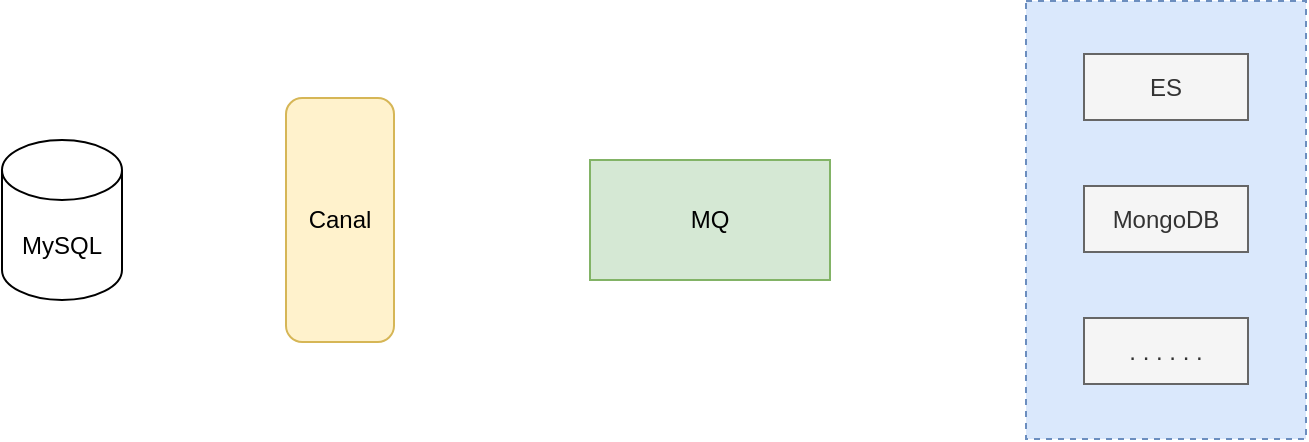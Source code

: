 <mxfile version="24.4.0" type="device">
  <diagram name="第 1 页" id="OxbeFJWGNzpkxNDwPbjf">
    <mxGraphModel dx="1030" dy="563" grid="0" gridSize="10" guides="1" tooltips="1" connect="1" arrows="1" fold="1" page="1" pageScale="1" pageWidth="827" pageHeight="1169" math="0" shadow="0">
      <root>
        <mxCell id="0" />
        <mxCell id="1" parent="0" />
        <mxCell id="RTSbEcTVxHyyi7deUstc-5" value="MySQL" style="shape=cylinder3;whiteSpace=wrap;html=1;boundedLbl=1;backgroundOutline=1;size=15;" vertex="1" parent="1">
          <mxGeometry x="102" y="136" width="60" height="80" as="geometry" />
        </mxCell>
        <mxCell id="RTSbEcTVxHyyi7deUstc-6" value="Canal" style="rounded=1;whiteSpace=wrap;html=1;fillColor=#fff2cc;strokeColor=#d6b656;" vertex="1" parent="1">
          <mxGeometry x="244" y="115" width="54" height="122" as="geometry" />
        </mxCell>
        <mxCell id="RTSbEcTVxHyyi7deUstc-7" value="MQ" style="rounded=0;whiteSpace=wrap;html=1;fillColor=#d5e8d4;strokeColor=#82b366;" vertex="1" parent="1">
          <mxGeometry x="396" y="146" width="120" height="60" as="geometry" />
        </mxCell>
        <mxCell id="RTSbEcTVxHyyi7deUstc-8" value="" style="rounded=0;whiteSpace=wrap;html=1;dashed=1;strokeWidth=1;strokeColor=#6c8ebf;fillColor=#dae8fc;verticalAlign=top;" vertex="1" parent="1">
          <mxGeometry x="614" y="66.5" width="140" height="219" as="geometry" />
        </mxCell>
        <mxCell id="RTSbEcTVxHyyi7deUstc-9" value="ES" style="rounded=0;whiteSpace=wrap;html=1;fillColor=#f5f5f5;strokeColor=#666666;fontColor=#333333;" vertex="1" parent="1">
          <mxGeometry x="643" y="93" width="82" height="33" as="geometry" />
        </mxCell>
        <mxCell id="RTSbEcTVxHyyi7deUstc-10" value="MongoDB" style="rounded=0;whiteSpace=wrap;html=1;fillColor=#f5f5f5;strokeColor=#666666;fontColor=#333333;" vertex="1" parent="1">
          <mxGeometry x="643" y="159" width="82" height="33" as="geometry" />
        </mxCell>
        <mxCell id="RTSbEcTVxHyyi7deUstc-11" value=". . . . . ." style="rounded=0;whiteSpace=wrap;html=1;fillColor=#f5f5f5;strokeColor=#666666;fontColor=#333333;" vertex="1" parent="1">
          <mxGeometry x="643" y="225" width="82" height="33" as="geometry" />
        </mxCell>
      </root>
    </mxGraphModel>
  </diagram>
</mxfile>
